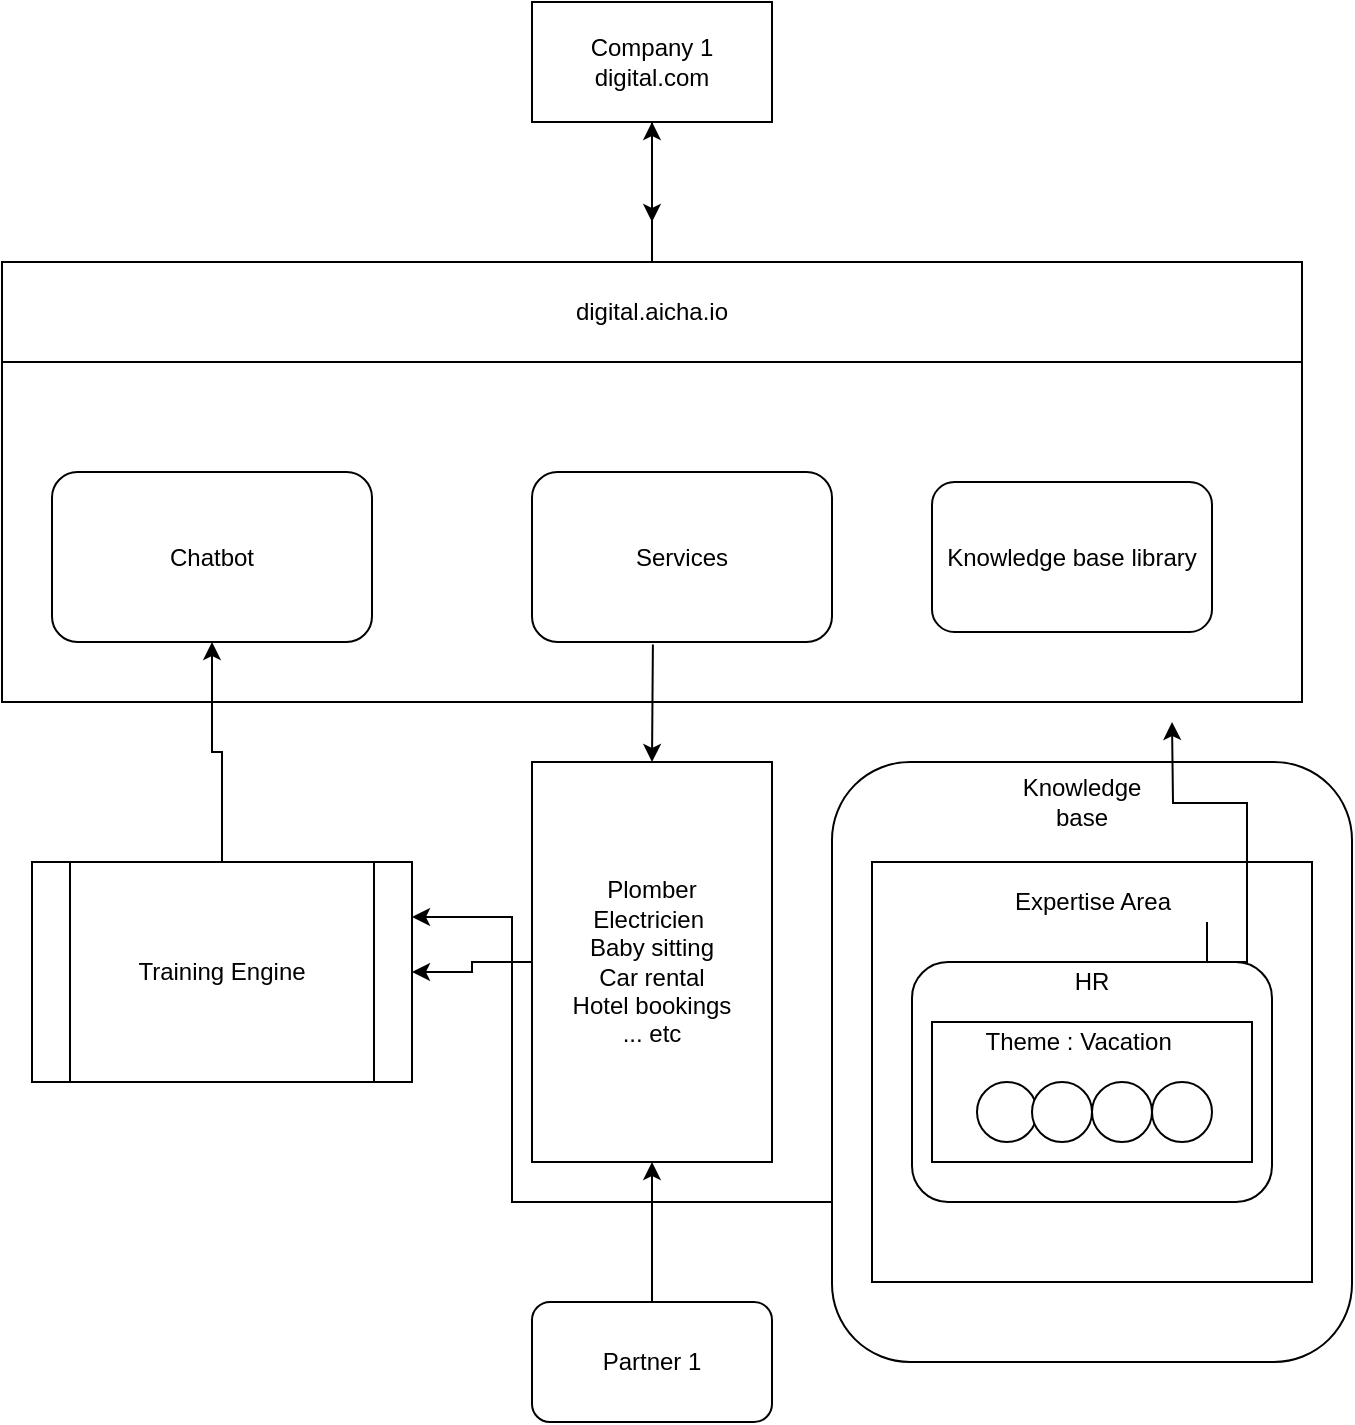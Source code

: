 <mxfile version="14.5.10" type="github"><diagram id="hxrQLhOHC65PQMzBwZVl" name="Page-1"><mxGraphModel dx="1444" dy="704" grid="1" gridSize="10" guides="1" tooltips="1" connect="1" arrows="1" fold="1" page="1" pageScale="1" pageWidth="850" pageHeight="1100" math="0" shadow="0"><root><mxCell id="0"/><mxCell id="1" parent="0"/><mxCell id="dSpfuZi0tirmfHAjBVWJ-1" value="Company 1&lt;br&gt;digital.com" style="rounded=0;whiteSpace=wrap;html=1;" vertex="1" parent="1"><mxGeometry x="330" y="80" width="120" height="60" as="geometry"/></mxCell><mxCell id="dSpfuZi0tirmfHAjBVWJ-3" value="" style="rounded=0;whiteSpace=wrap;html=1;" vertex="1" parent="1"><mxGeometry x="65" y="210" width="650" height="220" as="geometry"/></mxCell><mxCell id="dSpfuZi0tirmfHAjBVWJ-9" value="" style="edgeStyle=orthogonalEdgeStyle;rounded=0;orthogonalLoop=1;jettySize=auto;html=1;" edge="1" parent="1" source="dSpfuZi0tirmfHAjBVWJ-4" target="dSpfuZi0tirmfHAjBVWJ-1"><mxGeometry relative="1" as="geometry"/></mxCell><mxCell id="dSpfuZi0tirmfHAjBVWJ-4" value="digital.aicha.io" style="rounded=0;whiteSpace=wrap;html=1;" vertex="1" parent="1"><mxGeometry x="65" y="210" width="650" height="50" as="geometry"/></mxCell><mxCell id="dSpfuZi0tirmfHAjBVWJ-5" value="Chatbot" style="rounded=1;whiteSpace=wrap;html=1;" vertex="1" parent="1"><mxGeometry x="90" y="315" width="160" height="85" as="geometry"/></mxCell><mxCell id="dSpfuZi0tirmfHAjBVWJ-6" value="Services" style="rounded=1;whiteSpace=wrap;html=1;" vertex="1" parent="1"><mxGeometry x="330" y="315" width="150" height="85" as="geometry"/></mxCell><mxCell id="dSpfuZi0tirmfHAjBVWJ-7" value="Knowledge base library" style="rounded=1;whiteSpace=wrap;html=1;" vertex="1" parent="1"><mxGeometry x="530" y="320" width="140" height="75" as="geometry"/></mxCell><mxCell id="dSpfuZi0tirmfHAjBVWJ-8" value="" style="endArrow=classic;html=1;exitX=0.5;exitY=1;exitDx=0;exitDy=0;" edge="1" parent="1" source="dSpfuZi0tirmfHAjBVWJ-1"><mxGeometry width="50" height="50" relative="1" as="geometry"><mxPoint x="440" y="250" as="sourcePoint"/><mxPoint x="390" y="190" as="targetPoint"/></mxGeometry></mxCell><mxCell id="dSpfuZi0tirmfHAjBVWJ-31" value="" style="edgeStyle=orthogonalEdgeStyle;rounded=0;orthogonalLoop=1;jettySize=auto;html=1;" edge="1" parent="1" source="dSpfuZi0tirmfHAjBVWJ-10" target="dSpfuZi0tirmfHAjBVWJ-29"><mxGeometry relative="1" as="geometry"/></mxCell><mxCell id="dSpfuZi0tirmfHAjBVWJ-10" value="Plomber&lt;br&gt;Electricien&amp;nbsp;&lt;br&gt;Baby sitting&lt;br&gt;Car rental&lt;br&gt;Hotel bookings&lt;br&gt;... etc" style="rounded=0;whiteSpace=wrap;html=1;" vertex="1" parent="1"><mxGeometry x="330" y="460" width="120" height="200" as="geometry"/></mxCell><mxCell id="dSpfuZi0tirmfHAjBVWJ-11" value="" style="endArrow=classic;html=1;exitX=0.403;exitY=1.015;exitDx=0;exitDy=0;exitPerimeter=0;entryX=0.5;entryY=0;entryDx=0;entryDy=0;" edge="1" parent="1" source="dSpfuZi0tirmfHAjBVWJ-6" target="dSpfuZi0tirmfHAjBVWJ-10"><mxGeometry width="50" height="50" relative="1" as="geometry"><mxPoint x="440" y="600" as="sourcePoint"/><mxPoint x="440" y="480" as="targetPoint"/></mxGeometry></mxCell><mxCell id="dSpfuZi0tirmfHAjBVWJ-32" value="" style="edgeStyle=orthogonalEdgeStyle;rounded=0;orthogonalLoop=1;jettySize=auto;html=1;entryX=1;entryY=0.25;entryDx=0;entryDy=0;" edge="1" parent="1" source="dSpfuZi0tirmfHAjBVWJ-12" target="dSpfuZi0tirmfHAjBVWJ-29"><mxGeometry relative="1" as="geometry"><Array as="points"><mxPoint x="320" y="680"/><mxPoint x="320" y="538"/></Array></mxGeometry></mxCell><mxCell id="dSpfuZi0tirmfHAjBVWJ-12" value="" style="rounded=1;whiteSpace=wrap;html=1;" vertex="1" parent="1"><mxGeometry x="480" y="460" width="260" height="300" as="geometry"/></mxCell><mxCell id="dSpfuZi0tirmfHAjBVWJ-13" value="Knowledge base" style="text;html=1;strokeColor=none;fillColor=none;align=center;verticalAlign=middle;whiteSpace=wrap;rounded=0;" vertex="1" parent="1"><mxGeometry x="585" y="470" width="40" height="20" as="geometry"/></mxCell><mxCell id="dSpfuZi0tirmfHAjBVWJ-14" value="" style="rounded=0;whiteSpace=wrap;html=1;" vertex="1" parent="1"><mxGeometry x="500" y="510" width="220" height="210" as="geometry"/></mxCell><mxCell id="dSpfuZi0tirmfHAjBVWJ-17" style="edgeStyle=orthogonalEdgeStyle;rounded=0;orthogonalLoop=1;jettySize=auto;html=1;exitX=1;exitY=1;exitDx=0;exitDy=0;" edge="1" parent="1" source="dSpfuZi0tirmfHAjBVWJ-15"><mxGeometry relative="1" as="geometry"><mxPoint x="650" y="440" as="targetPoint"/></mxGeometry></mxCell><mxCell id="dSpfuZi0tirmfHAjBVWJ-15" value="Expertise Area" style="text;html=1;strokeColor=none;fillColor=none;align=center;verticalAlign=middle;whiteSpace=wrap;rounded=0;" vertex="1" parent="1"><mxGeometry x="552.5" y="520" width="115" height="20" as="geometry"/></mxCell><mxCell id="dSpfuZi0tirmfHAjBVWJ-16" value="" style="rounded=1;whiteSpace=wrap;html=1;" vertex="1" parent="1"><mxGeometry x="520" y="560" width="180" height="120" as="geometry"/></mxCell><mxCell id="dSpfuZi0tirmfHAjBVWJ-19" value="HR" style="text;html=1;strokeColor=none;fillColor=none;align=center;verticalAlign=middle;whiteSpace=wrap;rounded=0;" vertex="1" parent="1"><mxGeometry x="590" y="560" width="40" height="20" as="geometry"/></mxCell><mxCell id="dSpfuZi0tirmfHAjBVWJ-21" value="" style="rounded=0;whiteSpace=wrap;html=1;" vertex="1" parent="1"><mxGeometry x="530" y="590" width="160" height="70" as="geometry"/></mxCell><mxCell id="dSpfuZi0tirmfHAjBVWJ-22" value="Theme : Vacation&amp;nbsp;" style="text;html=1;strokeColor=none;fillColor=none;align=center;verticalAlign=middle;whiteSpace=wrap;rounded=0;" vertex="1" parent="1"><mxGeometry x="540" y="590" width="130" height="20" as="geometry"/></mxCell><mxCell id="dSpfuZi0tirmfHAjBVWJ-23" value="" style="ellipse;whiteSpace=wrap;html=1;" vertex="1" parent="1"><mxGeometry x="552.5" y="620" width="30" height="30" as="geometry"/></mxCell><mxCell id="dSpfuZi0tirmfHAjBVWJ-24" value="" style="ellipse;whiteSpace=wrap;html=1;" vertex="1" parent="1"><mxGeometry x="580" y="620" width="30" height="30" as="geometry"/></mxCell><mxCell id="dSpfuZi0tirmfHAjBVWJ-25" value="" style="ellipse;whiteSpace=wrap;html=1;" vertex="1" parent="1"><mxGeometry x="610" y="620" width="30" height="30" as="geometry"/></mxCell><mxCell id="dSpfuZi0tirmfHAjBVWJ-26" value="" style="ellipse;whiteSpace=wrap;html=1;" vertex="1" parent="1"><mxGeometry x="640" y="620" width="30" height="30" as="geometry"/></mxCell><mxCell id="dSpfuZi0tirmfHAjBVWJ-28" value="" style="edgeStyle=orthogonalEdgeStyle;rounded=0;orthogonalLoop=1;jettySize=auto;html=1;" edge="1" parent="1" source="dSpfuZi0tirmfHAjBVWJ-27" target="dSpfuZi0tirmfHAjBVWJ-10"><mxGeometry relative="1" as="geometry"/></mxCell><mxCell id="dSpfuZi0tirmfHAjBVWJ-27" value="Partner 1" style="rounded=1;whiteSpace=wrap;html=1;" vertex="1" parent="1"><mxGeometry x="330" y="730" width="120" height="60" as="geometry"/></mxCell><mxCell id="dSpfuZi0tirmfHAjBVWJ-30" value="" style="edgeStyle=orthogonalEdgeStyle;rounded=0;orthogonalLoop=1;jettySize=auto;html=1;" edge="1" parent="1" source="dSpfuZi0tirmfHAjBVWJ-29" target="dSpfuZi0tirmfHAjBVWJ-5"><mxGeometry relative="1" as="geometry"/></mxCell><mxCell id="dSpfuZi0tirmfHAjBVWJ-29" value="Training Engine" style="shape=process;whiteSpace=wrap;html=1;backgroundOutline=1;" vertex="1" parent="1"><mxGeometry x="80" y="510" width="190" height="110" as="geometry"/></mxCell></root></mxGraphModel></diagram></mxfile>
